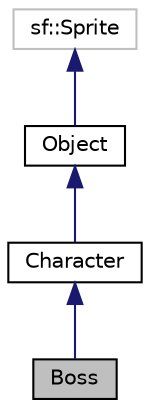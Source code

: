 digraph "Boss"
{
  edge [fontname="Helvetica",fontsize="10",labelfontname="Helvetica",labelfontsize="10"];
  node [fontname="Helvetica",fontsize="10",shape=record];
  Node4 [label="Boss",height=0.2,width=0.4,color="black", fillcolor="grey75", style="filled", fontcolor="black"];
  Node5 -> Node4 [dir="back",color="midnightblue",fontsize="10",style="solid",fontname="Helvetica"];
  Node5 [label="Character",height=0.2,width=0.4,color="black", fillcolor="white", style="filled",URL="$classCharacter.html"];
  Node6 -> Node5 [dir="back",color="midnightblue",fontsize="10",style="solid",fontname="Helvetica"];
  Node6 [label="Object",height=0.2,width=0.4,color="black", fillcolor="white", style="filled",URL="$classObject.html"];
  Node7 -> Node6 [dir="back",color="midnightblue",fontsize="10",style="solid",fontname="Helvetica"];
  Node7 [label="sf::Sprite",height=0.2,width=0.4,color="grey75", fillcolor="white", style="filled"];
}
